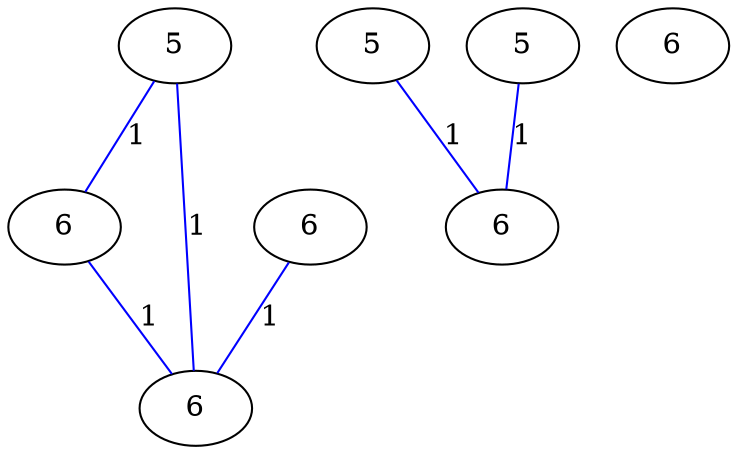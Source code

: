 graph G {
	0 [label="5"];
	1 [label="6"];
	2 [label="6"];
	3 [label="6"];
	4 [label="5"];
	5 [label="5"];
	6 [label="6"];
	7 [label="6"];
	0 -- 1 [label="1", color=blue];
	0 -- 3 [label="1", color=blue];
	1 -- 3 [label="1", color=blue];
	2 -- 3 [label="1", color=blue];
	4 -- 6 [label="1", color=blue];
	5 -- 6 [label="1", color=blue];
}